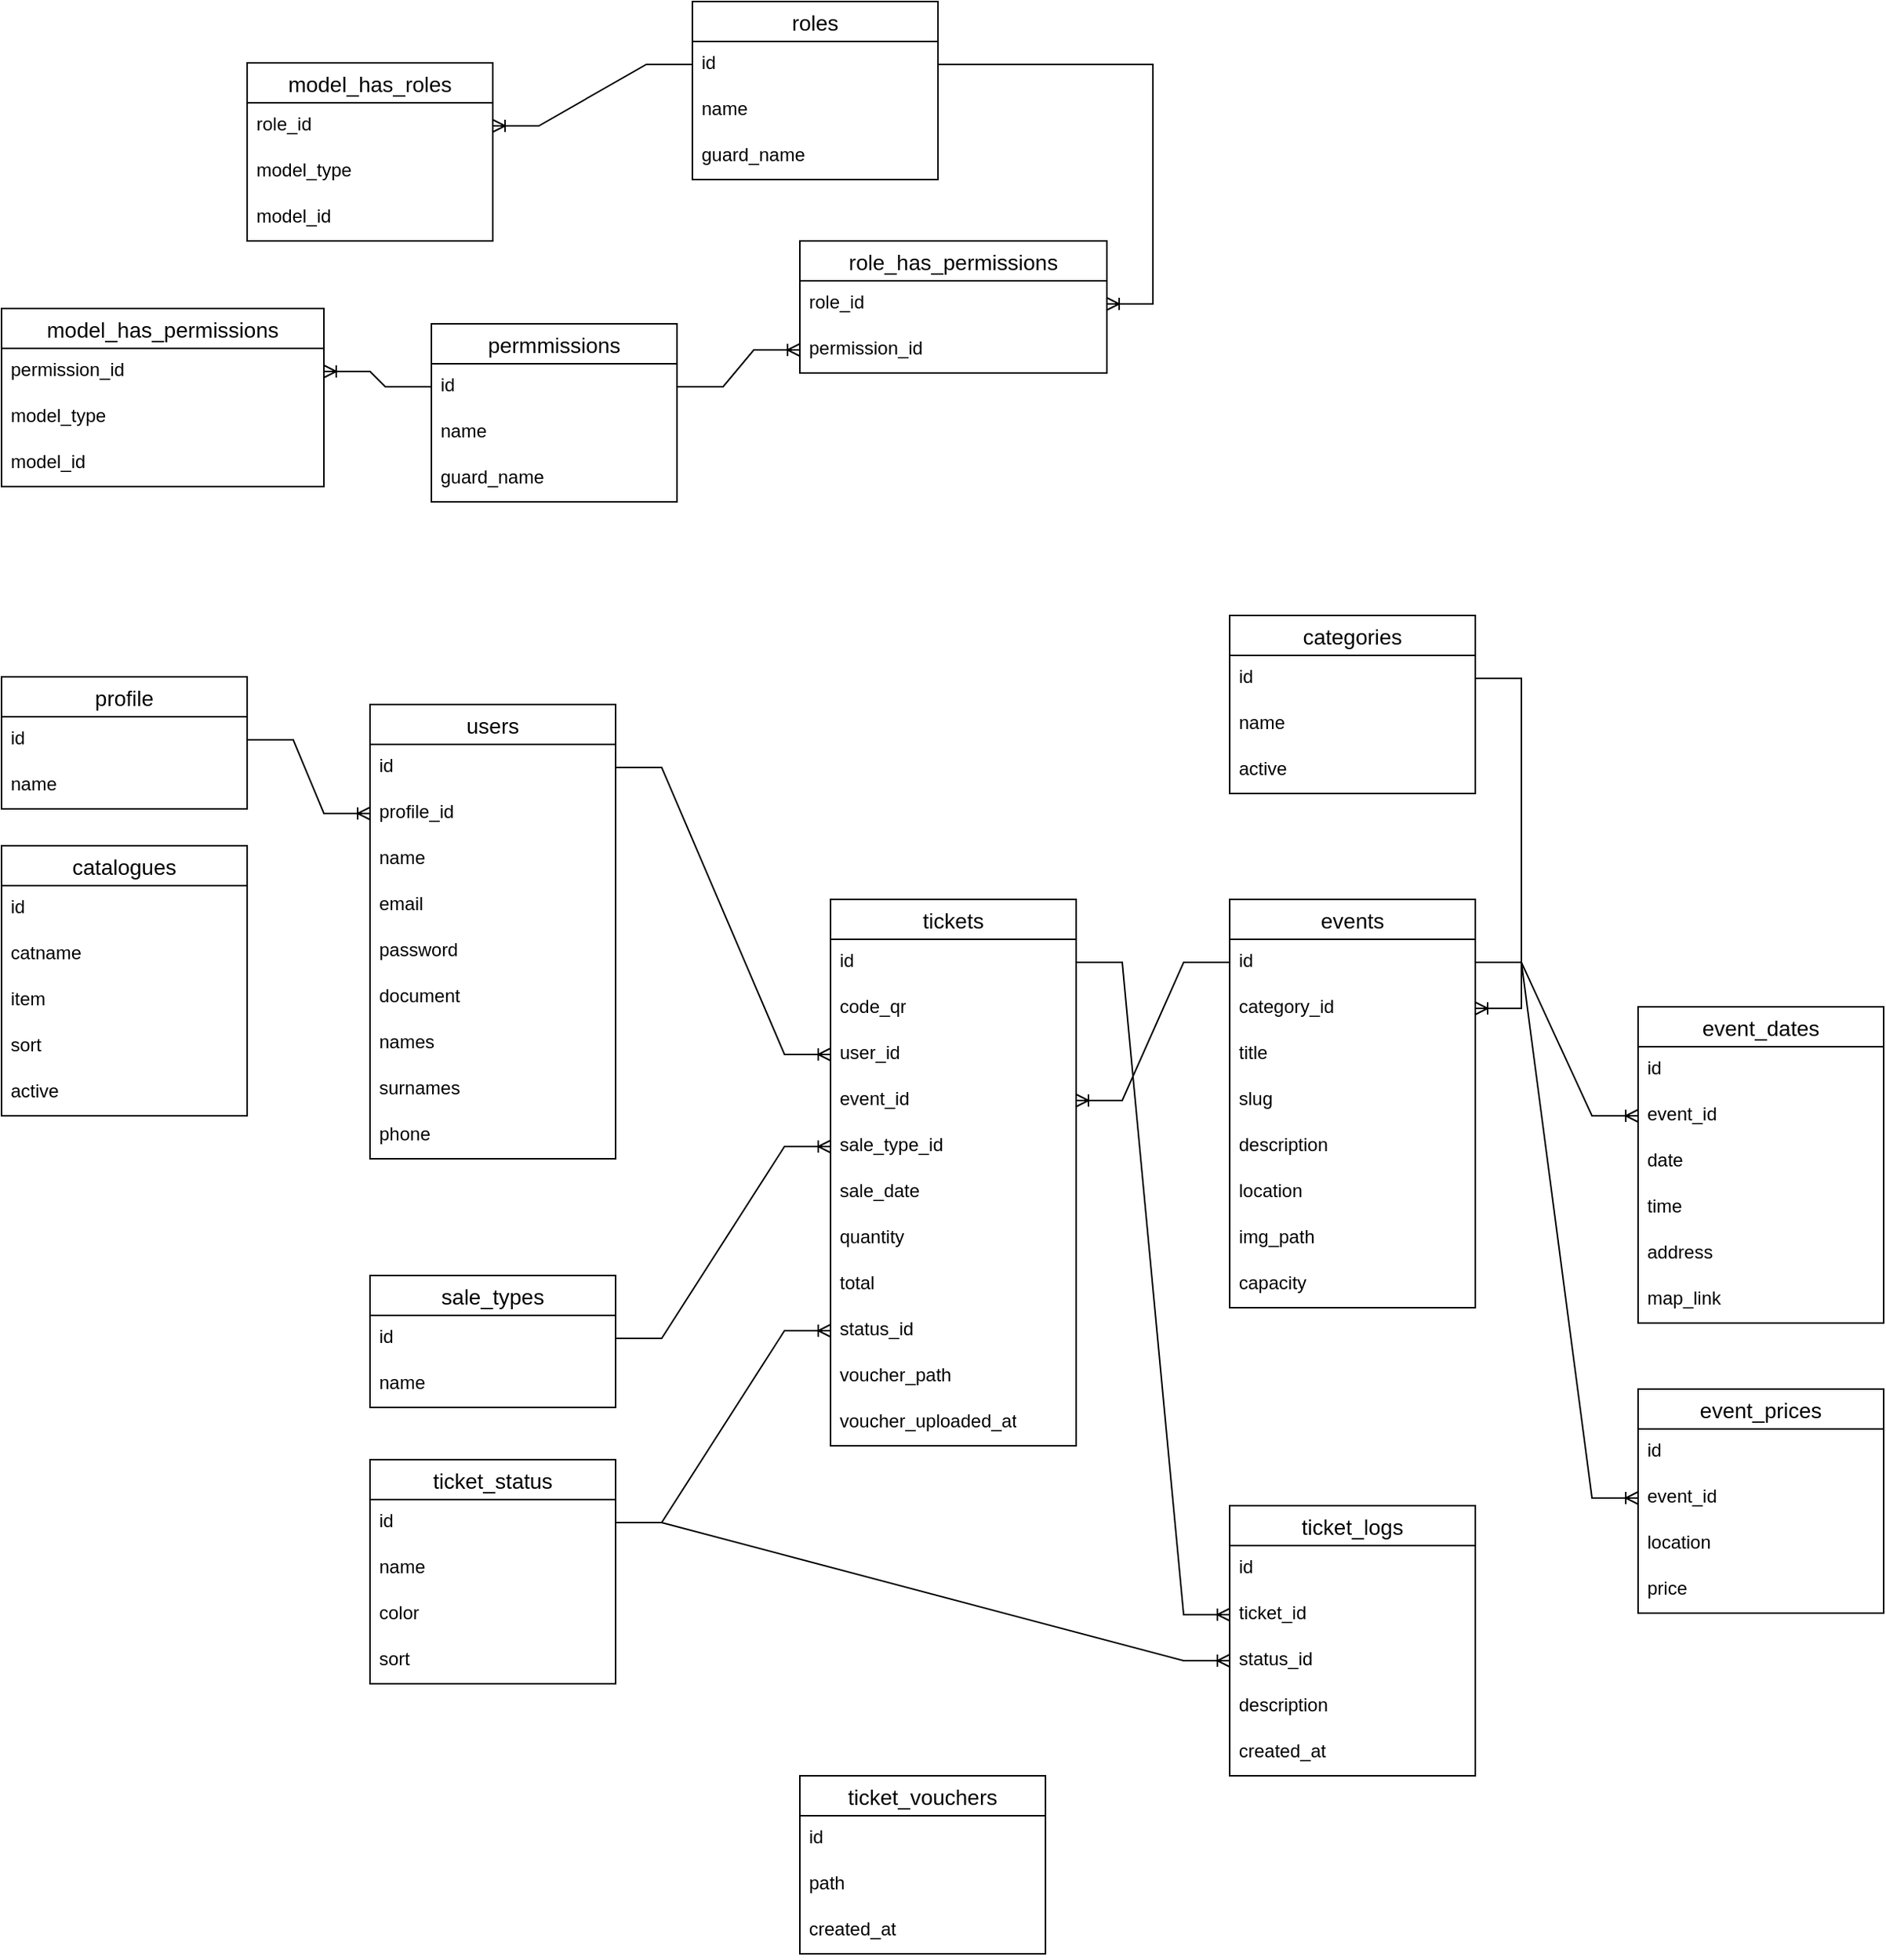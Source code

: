 <mxfile version="24.6.5" type="github">
  <diagram name="Página-1" id="-d7SD07cnn0HYnGidcAS">
    <mxGraphModel dx="2901" dy="1987" grid="1" gridSize="10" guides="1" tooltips="1" connect="1" arrows="1" fold="1" page="1" pageScale="1" pageWidth="827" pageHeight="1169" math="0" shadow="0">
      <root>
        <mxCell id="0" />
        <mxCell id="1" parent="0" />
        <mxCell id="H8ktE2AJCCBWgExRrxpA-14" value="users" style="swimlane;fontStyle=0;childLayout=stackLayout;horizontal=1;startSize=26;horizontalStack=0;resizeParent=1;resizeParentMax=0;resizeLast=0;collapsible=1;marginBottom=0;align=center;fontSize=14;" parent="1" vertex="1">
          <mxGeometry x="-560" y="38" width="160" height="296" as="geometry" />
        </mxCell>
        <mxCell id="H8ktE2AJCCBWgExRrxpA-15" value="id" style="text;strokeColor=none;fillColor=none;spacingLeft=4;spacingRight=4;overflow=hidden;rotatable=0;points=[[0,0.5],[1,0.5]];portConstraint=eastwest;fontSize=12;whiteSpace=wrap;html=1;" parent="H8ktE2AJCCBWgExRrxpA-14" vertex="1">
          <mxGeometry y="26" width="160" height="30" as="geometry" />
        </mxCell>
        <mxCell id="zKqckRXuRE4h2Hn4GKFf-29" value="profile_id" style="text;strokeColor=none;fillColor=none;spacingLeft=4;spacingRight=4;overflow=hidden;rotatable=0;points=[[0,0.5],[1,0.5]];portConstraint=eastwest;fontSize=12;whiteSpace=wrap;html=1;" vertex="1" parent="H8ktE2AJCCBWgExRrxpA-14">
          <mxGeometry y="56" width="160" height="30" as="geometry" />
        </mxCell>
        <mxCell id="H8ktE2AJCCBWgExRrxpA-16" value="name" style="text;strokeColor=none;fillColor=none;spacingLeft=4;spacingRight=4;overflow=hidden;rotatable=0;points=[[0,0.5],[1,0.5]];portConstraint=eastwest;fontSize=12;whiteSpace=wrap;html=1;" parent="H8ktE2AJCCBWgExRrxpA-14" vertex="1">
          <mxGeometry y="86" width="160" height="30" as="geometry" />
        </mxCell>
        <mxCell id="H8ktE2AJCCBWgExRrxpA-17" value="email" style="text;strokeColor=none;fillColor=none;spacingLeft=4;spacingRight=4;overflow=hidden;rotatable=0;points=[[0,0.5],[1,0.5]];portConstraint=eastwest;fontSize=12;whiteSpace=wrap;html=1;" parent="H8ktE2AJCCBWgExRrxpA-14" vertex="1">
          <mxGeometry y="116" width="160" height="30" as="geometry" />
        </mxCell>
        <mxCell id="zKqckRXuRE4h2Hn4GKFf-28" value="password" style="text;strokeColor=none;fillColor=none;spacingLeft=4;spacingRight=4;overflow=hidden;rotatable=0;points=[[0,0.5],[1,0.5]];portConstraint=eastwest;fontSize=12;whiteSpace=wrap;html=1;" vertex="1" parent="H8ktE2AJCCBWgExRrxpA-14">
          <mxGeometry y="146" width="160" height="30" as="geometry" />
        </mxCell>
        <mxCell id="zKqckRXuRE4h2Hn4GKFf-26" value="document" style="text;strokeColor=none;fillColor=none;spacingLeft=4;spacingRight=4;overflow=hidden;rotatable=0;points=[[0,0.5],[1,0.5]];portConstraint=eastwest;fontSize=12;whiteSpace=wrap;html=1;" vertex="1" parent="H8ktE2AJCCBWgExRrxpA-14">
          <mxGeometry y="176" width="160" height="30" as="geometry" />
        </mxCell>
        <mxCell id="zKqckRXuRE4h2Hn4GKFf-24" value="names" style="text;strokeColor=none;fillColor=none;spacingLeft=4;spacingRight=4;overflow=hidden;rotatable=0;points=[[0,0.5],[1,0.5]];portConstraint=eastwest;fontSize=12;whiteSpace=wrap;html=1;" vertex="1" parent="H8ktE2AJCCBWgExRrxpA-14">
          <mxGeometry y="206" width="160" height="30" as="geometry" />
        </mxCell>
        <mxCell id="zKqckRXuRE4h2Hn4GKFf-25" value="surnames" style="text;strokeColor=none;fillColor=none;spacingLeft=4;spacingRight=4;overflow=hidden;rotatable=0;points=[[0,0.5],[1,0.5]];portConstraint=eastwest;fontSize=12;whiteSpace=wrap;html=1;" vertex="1" parent="H8ktE2AJCCBWgExRrxpA-14">
          <mxGeometry y="236" width="160" height="30" as="geometry" />
        </mxCell>
        <mxCell id="zKqckRXuRE4h2Hn4GKFf-27" value="phone" style="text;strokeColor=none;fillColor=none;spacingLeft=4;spacingRight=4;overflow=hidden;rotatable=0;points=[[0,0.5],[1,0.5]];portConstraint=eastwest;fontSize=12;whiteSpace=wrap;html=1;" vertex="1" parent="H8ktE2AJCCBWgExRrxpA-14">
          <mxGeometry y="266" width="160" height="30" as="geometry" />
        </mxCell>
        <mxCell id="H8ktE2AJCCBWgExRrxpA-18" value="profile" style="swimlane;fontStyle=0;childLayout=stackLayout;horizontal=1;startSize=26;horizontalStack=0;resizeParent=1;resizeParentMax=0;resizeLast=0;collapsible=1;marginBottom=0;align=center;fontSize=14;" parent="1" vertex="1">
          <mxGeometry x="-800" y="20" width="160" height="86" as="geometry" />
        </mxCell>
        <mxCell id="H8ktE2AJCCBWgExRrxpA-19" value="id" style="text;strokeColor=none;fillColor=none;spacingLeft=4;spacingRight=4;overflow=hidden;rotatable=0;points=[[0,0.5],[1,0.5]];portConstraint=eastwest;fontSize=12;whiteSpace=wrap;html=1;" parent="H8ktE2AJCCBWgExRrxpA-18" vertex="1">
          <mxGeometry y="26" width="160" height="30" as="geometry" />
        </mxCell>
        <mxCell id="zKqckRXuRE4h2Hn4GKFf-4" value="name" style="text;strokeColor=none;fillColor=none;spacingLeft=4;spacingRight=4;overflow=hidden;rotatable=0;points=[[0,0.5],[1,0.5]];portConstraint=eastwest;fontSize=12;whiteSpace=wrap;html=1;" vertex="1" parent="H8ktE2AJCCBWgExRrxpA-18">
          <mxGeometry y="56" width="160" height="30" as="geometry" />
        </mxCell>
        <mxCell id="H8ktE2AJCCBWgExRrxpA-22" value="events" style="swimlane;fontStyle=0;childLayout=stackLayout;horizontal=1;startSize=26;horizontalStack=0;resizeParent=1;resizeParentMax=0;resizeLast=0;collapsible=1;marginBottom=0;align=center;fontSize=14;" parent="1" vertex="1">
          <mxGeometry y="165" width="160" height="266" as="geometry" />
        </mxCell>
        <mxCell id="H8ktE2AJCCBWgExRrxpA-23" value="id" style="text;strokeColor=none;fillColor=none;spacingLeft=4;spacingRight=4;overflow=hidden;rotatable=0;points=[[0,0.5],[1,0.5]];portConstraint=eastwest;fontSize=12;whiteSpace=wrap;html=1;" parent="H8ktE2AJCCBWgExRrxpA-22" vertex="1">
          <mxGeometry y="26" width="160" height="30" as="geometry" />
        </mxCell>
        <mxCell id="H8ktE2AJCCBWgExRrxpA-30" value="category_id" style="text;strokeColor=none;fillColor=none;spacingLeft=4;spacingRight=4;overflow=hidden;rotatable=0;points=[[0,0.5],[1,0.5]];portConstraint=eastwest;fontSize=12;whiteSpace=wrap;html=1;" parent="H8ktE2AJCCBWgExRrxpA-22" vertex="1">
          <mxGeometry y="56" width="160" height="30" as="geometry" />
        </mxCell>
        <mxCell id="H8ktE2AJCCBWgExRrxpA-24" value="title" style="text;strokeColor=none;fillColor=none;spacingLeft=4;spacingRight=4;overflow=hidden;rotatable=0;points=[[0,0.5],[1,0.5]];portConstraint=eastwest;fontSize=12;whiteSpace=wrap;html=1;" parent="H8ktE2AJCCBWgExRrxpA-22" vertex="1">
          <mxGeometry y="86" width="160" height="30" as="geometry" />
        </mxCell>
        <mxCell id="H8ktE2AJCCBWgExRrxpA-25" value="slug" style="text;strokeColor=none;fillColor=none;spacingLeft=4;spacingRight=4;overflow=hidden;rotatable=0;points=[[0,0.5],[1,0.5]];portConstraint=eastwest;fontSize=12;whiteSpace=wrap;html=1;" parent="H8ktE2AJCCBWgExRrxpA-22" vertex="1">
          <mxGeometry y="116" width="160" height="30" as="geometry" />
        </mxCell>
        <mxCell id="H8ktE2AJCCBWgExRrxpA-27" value="description" style="text;strokeColor=none;fillColor=none;spacingLeft=4;spacingRight=4;overflow=hidden;rotatable=0;points=[[0,0.5],[1,0.5]];portConstraint=eastwest;fontSize=12;whiteSpace=wrap;html=1;" parent="H8ktE2AJCCBWgExRrxpA-22" vertex="1">
          <mxGeometry y="146" width="160" height="30" as="geometry" />
        </mxCell>
        <mxCell id="H8ktE2AJCCBWgExRrxpA-26" value="location" style="text;strokeColor=none;fillColor=none;spacingLeft=4;spacingRight=4;overflow=hidden;rotatable=0;points=[[0,0.5],[1,0.5]];portConstraint=eastwest;fontSize=12;whiteSpace=wrap;html=1;" parent="H8ktE2AJCCBWgExRrxpA-22" vertex="1">
          <mxGeometry y="176" width="160" height="30" as="geometry" />
        </mxCell>
        <mxCell id="H8ktE2AJCCBWgExRrxpA-28" value="img_path" style="text;strokeColor=none;fillColor=none;spacingLeft=4;spacingRight=4;overflow=hidden;rotatable=0;points=[[0,0.5],[1,0.5]];portConstraint=eastwest;fontSize=12;whiteSpace=wrap;html=1;" parent="H8ktE2AJCCBWgExRrxpA-22" vertex="1">
          <mxGeometry y="206" width="160" height="30" as="geometry" />
        </mxCell>
        <mxCell id="H8ktE2AJCCBWgExRrxpA-39" value="capacity" style="text;strokeColor=none;fillColor=none;spacingLeft=4;spacingRight=4;overflow=hidden;rotatable=0;points=[[0,0.5],[1,0.5]];portConstraint=eastwest;fontSize=12;whiteSpace=wrap;html=1;" parent="H8ktE2AJCCBWgExRrxpA-22" vertex="1">
          <mxGeometry y="236" width="160" height="30" as="geometry" />
        </mxCell>
        <mxCell id="H8ktE2AJCCBWgExRrxpA-31" value="tickets" style="swimlane;fontStyle=0;childLayout=stackLayout;horizontal=1;startSize=26;horizontalStack=0;resizeParent=1;resizeParentMax=0;resizeLast=0;collapsible=1;marginBottom=0;align=center;fontSize=14;" parent="1" vertex="1">
          <mxGeometry x="-260" y="165" width="160" height="356" as="geometry" />
        </mxCell>
        <mxCell id="H8ktE2AJCCBWgExRrxpA-32" value="id" style="text;strokeColor=none;fillColor=none;spacingLeft=4;spacingRight=4;overflow=hidden;rotatable=0;points=[[0,0.5],[1,0.5]];portConstraint=eastwest;fontSize=12;whiteSpace=wrap;html=1;" parent="H8ktE2AJCCBWgExRrxpA-31" vertex="1">
          <mxGeometry y="26" width="160" height="30" as="geometry" />
        </mxCell>
        <mxCell id="zKqckRXuRE4h2Hn4GKFf-15" value="code_qr" style="text;strokeColor=none;fillColor=none;spacingLeft=4;spacingRight=4;overflow=hidden;rotatable=0;points=[[0,0.5],[1,0.5]];portConstraint=eastwest;fontSize=12;whiteSpace=wrap;html=1;" vertex="1" parent="H8ktE2AJCCBWgExRrxpA-31">
          <mxGeometry y="56" width="160" height="30" as="geometry" />
        </mxCell>
        <mxCell id="H8ktE2AJCCBWgExRrxpA-33" value="user_id" style="text;strokeColor=none;fillColor=none;spacingLeft=4;spacingRight=4;overflow=hidden;rotatable=0;points=[[0,0.5],[1,0.5]];portConstraint=eastwest;fontSize=12;whiteSpace=wrap;html=1;" parent="H8ktE2AJCCBWgExRrxpA-31" vertex="1">
          <mxGeometry y="86" width="160" height="30" as="geometry" />
        </mxCell>
        <mxCell id="H8ktE2AJCCBWgExRrxpA-34" value="event_id" style="text;strokeColor=none;fillColor=none;spacingLeft=4;spacingRight=4;overflow=hidden;rotatable=0;points=[[0,0.5],[1,0.5]];portConstraint=eastwest;fontSize=12;whiteSpace=wrap;html=1;" parent="H8ktE2AJCCBWgExRrxpA-31" vertex="1">
          <mxGeometry y="116" width="160" height="30" as="geometry" />
        </mxCell>
        <mxCell id="zKqckRXuRE4h2Hn4GKFf-10" value="sale_type_id" style="text;strokeColor=none;fillColor=none;spacingLeft=4;spacingRight=4;overflow=hidden;rotatable=0;points=[[0,0.5],[1,0.5]];portConstraint=eastwest;fontSize=12;whiteSpace=wrap;html=1;" vertex="1" parent="H8ktE2AJCCBWgExRrxpA-31">
          <mxGeometry y="146" width="160" height="30" as="geometry" />
        </mxCell>
        <mxCell id="zKqckRXuRE4h2Hn4GKFf-12" value="sale_date" style="text;strokeColor=none;fillColor=none;spacingLeft=4;spacingRight=4;overflow=hidden;rotatable=0;points=[[0,0.5],[1,0.5]];portConstraint=eastwest;fontSize=12;whiteSpace=wrap;html=1;" vertex="1" parent="H8ktE2AJCCBWgExRrxpA-31">
          <mxGeometry y="176" width="160" height="30" as="geometry" />
        </mxCell>
        <mxCell id="zKqckRXuRE4h2Hn4GKFf-14" value="quantity" style="text;strokeColor=none;fillColor=none;spacingLeft=4;spacingRight=4;overflow=hidden;rotatable=0;points=[[0,0.5],[1,0.5]];portConstraint=eastwest;fontSize=12;whiteSpace=wrap;html=1;" vertex="1" parent="H8ktE2AJCCBWgExRrxpA-31">
          <mxGeometry y="206" width="160" height="30" as="geometry" />
        </mxCell>
        <mxCell id="zKqckRXuRE4h2Hn4GKFf-13" value="total" style="text;strokeColor=none;fillColor=none;spacingLeft=4;spacingRight=4;overflow=hidden;rotatable=0;points=[[0,0.5],[1,0.5]];portConstraint=eastwest;fontSize=12;whiteSpace=wrap;html=1;" vertex="1" parent="H8ktE2AJCCBWgExRrxpA-31">
          <mxGeometry y="236" width="160" height="30" as="geometry" />
        </mxCell>
        <mxCell id="zKqckRXuRE4h2Hn4GKFf-21" value="status_id" style="text;strokeColor=none;fillColor=none;spacingLeft=4;spacingRight=4;overflow=hidden;rotatable=0;points=[[0,0.5],[1,0.5]];portConstraint=eastwest;fontSize=12;whiteSpace=wrap;html=1;" vertex="1" parent="H8ktE2AJCCBWgExRrxpA-31">
          <mxGeometry y="266" width="160" height="30" as="geometry" />
        </mxCell>
        <mxCell id="zKqckRXuRE4h2Hn4GKFf-31" value="voucher_path" style="text;strokeColor=none;fillColor=none;spacingLeft=4;spacingRight=4;overflow=hidden;rotatable=0;points=[[0,0.5],[1,0.5]];portConstraint=eastwest;fontSize=12;whiteSpace=wrap;html=1;" vertex="1" parent="H8ktE2AJCCBWgExRrxpA-31">
          <mxGeometry y="296" width="160" height="30" as="geometry" />
        </mxCell>
        <mxCell id="zKqckRXuRE4h2Hn4GKFf-40" value="voucher_uploaded_at" style="text;strokeColor=none;fillColor=none;spacingLeft=4;spacingRight=4;overflow=hidden;rotatable=0;points=[[0,0.5],[1,0.5]];portConstraint=eastwest;fontSize=12;whiteSpace=wrap;html=1;" vertex="1" parent="H8ktE2AJCCBWgExRrxpA-31">
          <mxGeometry y="326" width="160" height="30" as="geometry" />
        </mxCell>
        <mxCell id="H8ktE2AJCCBWgExRrxpA-35" value="categories" style="swimlane;fontStyle=0;childLayout=stackLayout;horizontal=1;startSize=26;horizontalStack=0;resizeParent=1;resizeParentMax=0;resizeLast=0;collapsible=1;marginBottom=0;align=center;fontSize=14;" parent="1" vertex="1">
          <mxGeometry y="-20" width="160" height="116" as="geometry" />
        </mxCell>
        <mxCell id="H8ktE2AJCCBWgExRrxpA-36" value="id" style="text;strokeColor=none;fillColor=none;spacingLeft=4;spacingRight=4;overflow=hidden;rotatable=0;points=[[0,0.5],[1,0.5]];portConstraint=eastwest;fontSize=12;whiteSpace=wrap;html=1;" parent="H8ktE2AJCCBWgExRrxpA-35" vertex="1">
          <mxGeometry y="26" width="160" height="30" as="geometry" />
        </mxCell>
        <mxCell id="H8ktE2AJCCBWgExRrxpA-37" value="name" style="text;strokeColor=none;fillColor=none;spacingLeft=4;spacingRight=4;overflow=hidden;rotatable=0;points=[[0,0.5],[1,0.5]];portConstraint=eastwest;fontSize=12;whiteSpace=wrap;html=1;" parent="H8ktE2AJCCBWgExRrxpA-35" vertex="1">
          <mxGeometry y="56" width="160" height="30" as="geometry" />
        </mxCell>
        <mxCell id="H8ktE2AJCCBWgExRrxpA-38" value="active" style="text;strokeColor=none;fillColor=none;spacingLeft=4;spacingRight=4;overflow=hidden;rotatable=0;points=[[0,0.5],[1,0.5]];portConstraint=eastwest;fontSize=12;whiteSpace=wrap;html=1;" parent="H8ktE2AJCCBWgExRrxpA-35" vertex="1">
          <mxGeometry y="86" width="160" height="30" as="geometry" />
        </mxCell>
        <mxCell id="H8ktE2AJCCBWgExRrxpA-40" value="event_dates" style="swimlane;fontStyle=0;childLayout=stackLayout;horizontal=1;startSize=26;horizontalStack=0;resizeParent=1;resizeParentMax=0;resizeLast=0;collapsible=1;marginBottom=0;align=center;fontSize=14;" parent="1" vertex="1">
          <mxGeometry x="266" y="235" width="160" height="206" as="geometry" />
        </mxCell>
        <mxCell id="H8ktE2AJCCBWgExRrxpA-41" value="id" style="text;strokeColor=none;fillColor=none;spacingLeft=4;spacingRight=4;overflow=hidden;rotatable=0;points=[[0,0.5],[1,0.5]];portConstraint=eastwest;fontSize=12;whiteSpace=wrap;html=1;" parent="H8ktE2AJCCBWgExRrxpA-40" vertex="1">
          <mxGeometry y="26" width="160" height="30" as="geometry" />
        </mxCell>
        <mxCell id="H8ktE2AJCCBWgExRrxpA-44" value="event_id" style="text;strokeColor=none;fillColor=none;spacingLeft=4;spacingRight=4;overflow=hidden;rotatable=0;points=[[0,0.5],[1,0.5]];portConstraint=eastwest;fontSize=12;whiteSpace=wrap;html=1;" parent="H8ktE2AJCCBWgExRrxpA-40" vertex="1">
          <mxGeometry y="56" width="160" height="30" as="geometry" />
        </mxCell>
        <mxCell id="H8ktE2AJCCBWgExRrxpA-42" value="date" style="text;strokeColor=none;fillColor=none;spacingLeft=4;spacingRight=4;overflow=hidden;rotatable=0;points=[[0,0.5],[1,0.5]];portConstraint=eastwest;fontSize=12;whiteSpace=wrap;html=1;" parent="H8ktE2AJCCBWgExRrxpA-40" vertex="1">
          <mxGeometry y="86" width="160" height="30" as="geometry" />
        </mxCell>
        <mxCell id="H8ktE2AJCCBWgExRrxpA-46" value="time" style="text;strokeColor=none;fillColor=none;spacingLeft=4;spacingRight=4;overflow=hidden;rotatable=0;points=[[0,0.5],[1,0.5]];portConstraint=eastwest;fontSize=12;whiteSpace=wrap;html=1;" parent="H8ktE2AJCCBWgExRrxpA-40" vertex="1">
          <mxGeometry y="116" width="160" height="30" as="geometry" />
        </mxCell>
        <mxCell id="H8ktE2AJCCBWgExRrxpA-43" value="address" style="text;strokeColor=none;fillColor=none;spacingLeft=4;spacingRight=4;overflow=hidden;rotatable=0;points=[[0,0.5],[1,0.5]];portConstraint=eastwest;fontSize=12;whiteSpace=wrap;html=1;" parent="H8ktE2AJCCBWgExRrxpA-40" vertex="1">
          <mxGeometry y="146" width="160" height="30" as="geometry" />
        </mxCell>
        <mxCell id="H8ktE2AJCCBWgExRrxpA-47" value="map_link" style="text;strokeColor=none;fillColor=none;spacingLeft=4;spacingRight=4;overflow=hidden;rotatable=0;points=[[0,0.5],[1,0.5]];portConstraint=eastwest;fontSize=12;whiteSpace=wrap;html=1;" parent="H8ktE2AJCCBWgExRrxpA-40" vertex="1">
          <mxGeometry y="176" width="160" height="30" as="geometry" />
        </mxCell>
        <mxCell id="H8ktE2AJCCBWgExRrxpA-45" value="" style="edgeStyle=entityRelationEdgeStyle;fontSize=12;html=1;endArrow=ERoneToMany;rounded=0;" parent="1" source="H8ktE2AJCCBWgExRrxpA-23" target="H8ktE2AJCCBWgExRrxpA-44" edge="1">
          <mxGeometry width="100" height="100" relative="1" as="geometry">
            <mxPoint x="76" y="495" as="sourcePoint" />
            <mxPoint x="176" y="395" as="targetPoint" />
          </mxGeometry>
        </mxCell>
        <mxCell id="H8ktE2AJCCBWgExRrxpA-49" value="" style="edgeStyle=entityRelationEdgeStyle;fontSize=12;html=1;endArrow=ERoneToMany;rounded=0;" parent="1" source="H8ktE2AJCCBWgExRrxpA-36" target="H8ktE2AJCCBWgExRrxpA-30" edge="1">
          <mxGeometry width="100" height="100" relative="1" as="geometry">
            <mxPoint x="76" y="495" as="sourcePoint" />
            <mxPoint x="176" y="395" as="targetPoint" />
          </mxGeometry>
        </mxCell>
        <mxCell id="H8ktE2AJCCBWgExRrxpA-50" value="event_prices" style="swimlane;fontStyle=0;childLayout=stackLayout;horizontal=1;startSize=26;horizontalStack=0;resizeParent=1;resizeParentMax=0;resizeLast=0;collapsible=1;marginBottom=0;align=center;fontSize=14;" parent="1" vertex="1">
          <mxGeometry x="266" y="484" width="160" height="146" as="geometry" />
        </mxCell>
        <mxCell id="H8ktE2AJCCBWgExRrxpA-51" value="id" style="text;strokeColor=none;fillColor=none;spacingLeft=4;spacingRight=4;overflow=hidden;rotatable=0;points=[[0,0.5],[1,0.5]];portConstraint=eastwest;fontSize=12;whiteSpace=wrap;html=1;" parent="H8ktE2AJCCBWgExRrxpA-50" vertex="1">
          <mxGeometry y="26" width="160" height="30" as="geometry" />
        </mxCell>
        <mxCell id="H8ktE2AJCCBWgExRrxpA-52" value="event_id" style="text;strokeColor=none;fillColor=none;spacingLeft=4;spacingRight=4;overflow=hidden;rotatable=0;points=[[0,0.5],[1,0.5]];portConstraint=eastwest;fontSize=12;whiteSpace=wrap;html=1;" parent="H8ktE2AJCCBWgExRrxpA-50" vertex="1">
          <mxGeometry y="56" width="160" height="30" as="geometry" />
        </mxCell>
        <mxCell id="H8ktE2AJCCBWgExRrxpA-53" value="location" style="text;strokeColor=none;fillColor=none;spacingLeft=4;spacingRight=4;overflow=hidden;rotatable=0;points=[[0,0.5],[1,0.5]];portConstraint=eastwest;fontSize=12;whiteSpace=wrap;html=1;" parent="H8ktE2AJCCBWgExRrxpA-50" vertex="1">
          <mxGeometry y="86" width="160" height="30" as="geometry" />
        </mxCell>
        <mxCell id="H8ktE2AJCCBWgExRrxpA-54" value="price" style="text;strokeColor=none;fillColor=none;spacingLeft=4;spacingRight=4;overflow=hidden;rotatable=0;points=[[0,0.5],[1,0.5]];portConstraint=eastwest;fontSize=12;whiteSpace=wrap;html=1;" parent="H8ktE2AJCCBWgExRrxpA-50" vertex="1">
          <mxGeometry y="116" width="160" height="30" as="geometry" />
        </mxCell>
        <mxCell id="H8ktE2AJCCBWgExRrxpA-55" value="" style="edgeStyle=entityRelationEdgeStyle;fontSize=12;html=1;endArrow=ERoneToMany;rounded=0;" parent="1" source="H8ktE2AJCCBWgExRrxpA-23" target="H8ktE2AJCCBWgExRrxpA-52" edge="1">
          <mxGeometry width="100" height="100" relative="1" as="geometry">
            <mxPoint x="76" y="495" as="sourcePoint" />
            <mxPoint x="176" y="395" as="targetPoint" />
          </mxGeometry>
        </mxCell>
        <mxCell id="0xifKR_otHmbRk7-KrNj-1" value="catalogues" style="swimlane;fontStyle=0;childLayout=stackLayout;horizontal=1;startSize=26;horizontalStack=0;resizeParent=1;resizeParentMax=0;resizeLast=0;collapsible=1;marginBottom=0;align=center;fontSize=14;" parent="1" vertex="1">
          <mxGeometry x="-800" y="130" width="160" height="176" as="geometry" />
        </mxCell>
        <mxCell id="0xifKR_otHmbRk7-KrNj-2" value="id" style="text;strokeColor=none;fillColor=none;spacingLeft=4;spacingRight=4;overflow=hidden;rotatable=0;points=[[0,0.5],[1,0.5]];portConstraint=eastwest;fontSize=12;whiteSpace=wrap;html=1;" parent="0xifKR_otHmbRk7-KrNj-1" vertex="1">
          <mxGeometry y="26" width="160" height="30" as="geometry" />
        </mxCell>
        <mxCell id="0xifKR_otHmbRk7-KrNj-3" value="catname" style="text;strokeColor=none;fillColor=none;spacingLeft=4;spacingRight=4;overflow=hidden;rotatable=0;points=[[0,0.5],[1,0.5]];portConstraint=eastwest;fontSize=12;whiteSpace=wrap;html=1;" parent="0xifKR_otHmbRk7-KrNj-1" vertex="1">
          <mxGeometry y="56" width="160" height="30" as="geometry" />
        </mxCell>
        <mxCell id="0xifKR_otHmbRk7-KrNj-4" value="item" style="text;strokeColor=none;fillColor=none;spacingLeft=4;spacingRight=4;overflow=hidden;rotatable=0;points=[[0,0.5],[1,0.5]];portConstraint=eastwest;fontSize=12;whiteSpace=wrap;html=1;" parent="0xifKR_otHmbRk7-KrNj-1" vertex="1">
          <mxGeometry y="86" width="160" height="30" as="geometry" />
        </mxCell>
        <mxCell id="0xifKR_otHmbRk7-KrNj-6" value="sort" style="text;strokeColor=none;fillColor=none;spacingLeft=4;spacingRight=4;overflow=hidden;rotatable=0;points=[[0,0.5],[1,0.5]];portConstraint=eastwest;fontSize=12;whiteSpace=wrap;html=1;" parent="0xifKR_otHmbRk7-KrNj-1" vertex="1">
          <mxGeometry y="116" width="160" height="30" as="geometry" />
        </mxCell>
        <mxCell id="0xifKR_otHmbRk7-KrNj-7" value="active" style="text;strokeColor=none;fillColor=none;spacingLeft=4;spacingRight=4;overflow=hidden;rotatable=0;points=[[0,0.5],[1,0.5]];portConstraint=eastwest;fontSize=12;whiteSpace=wrap;html=1;" parent="0xifKR_otHmbRk7-KrNj-1" vertex="1">
          <mxGeometry y="146" width="160" height="30" as="geometry" />
        </mxCell>
        <mxCell id="zKqckRXuRE4h2Hn4GKFf-1" value="" style="edgeStyle=entityRelationEdgeStyle;fontSize=12;html=1;endArrow=ERoneToMany;rounded=0;entryX=1;entryY=0.5;entryDx=0;entryDy=0;" edge="1" parent="1" source="H8ktE2AJCCBWgExRrxpA-23" target="H8ktE2AJCCBWgExRrxpA-34">
          <mxGeometry width="100" height="100" relative="1" as="geometry">
            <mxPoint x="50" y="416" as="sourcePoint" />
            <mxPoint x="80" y="320" as="targetPoint" />
            <Array as="points">
              <mxPoint x="-180" y="456" />
            </Array>
          </mxGeometry>
        </mxCell>
        <mxCell id="zKqckRXuRE4h2Hn4GKFf-2" value="" style="edgeStyle=entityRelationEdgeStyle;fontSize=12;html=1;endArrow=ERoneToMany;rounded=0;" edge="1" parent="1" source="H8ktE2AJCCBWgExRrxpA-15" target="H8ktE2AJCCBWgExRrxpA-33">
          <mxGeometry width="100" height="100" relative="1" as="geometry">
            <mxPoint x="-380" y="516" as="sourcePoint" />
            <mxPoint x="-280" y="416" as="targetPoint" />
          </mxGeometry>
        </mxCell>
        <mxCell id="zKqckRXuRE4h2Hn4GKFf-6" value="sale_types" style="swimlane;fontStyle=0;childLayout=stackLayout;horizontal=1;startSize=26;horizontalStack=0;resizeParent=1;resizeParentMax=0;resizeLast=0;collapsible=1;marginBottom=0;align=center;fontSize=14;" vertex="1" parent="1">
          <mxGeometry x="-560" y="410" width="160" height="86" as="geometry" />
        </mxCell>
        <mxCell id="zKqckRXuRE4h2Hn4GKFf-7" value="id" style="text;strokeColor=none;fillColor=none;spacingLeft=4;spacingRight=4;overflow=hidden;rotatable=0;points=[[0,0.5],[1,0.5]];portConstraint=eastwest;fontSize=12;whiteSpace=wrap;html=1;" vertex="1" parent="zKqckRXuRE4h2Hn4GKFf-6">
          <mxGeometry y="26" width="160" height="30" as="geometry" />
        </mxCell>
        <mxCell id="zKqckRXuRE4h2Hn4GKFf-8" value="name" style="text;strokeColor=none;fillColor=none;spacingLeft=4;spacingRight=4;overflow=hidden;rotatable=0;points=[[0,0.5],[1,0.5]];portConstraint=eastwest;fontSize=12;whiteSpace=wrap;html=1;" vertex="1" parent="zKqckRXuRE4h2Hn4GKFf-6">
          <mxGeometry y="56" width="160" height="30" as="geometry" />
        </mxCell>
        <mxCell id="zKqckRXuRE4h2Hn4GKFf-16" value="ticket_status" style="swimlane;fontStyle=0;childLayout=stackLayout;horizontal=1;startSize=26;horizontalStack=0;resizeParent=1;resizeParentMax=0;resizeLast=0;collapsible=1;marginBottom=0;align=center;fontSize=14;" vertex="1" parent="1">
          <mxGeometry x="-560" y="530" width="160" height="146" as="geometry" />
        </mxCell>
        <mxCell id="zKqckRXuRE4h2Hn4GKFf-17" value="id" style="text;strokeColor=none;fillColor=none;spacingLeft=4;spacingRight=4;overflow=hidden;rotatable=0;points=[[0,0.5],[1,0.5]];portConstraint=eastwest;fontSize=12;whiteSpace=wrap;html=1;" vertex="1" parent="zKqckRXuRE4h2Hn4GKFf-16">
          <mxGeometry y="26" width="160" height="30" as="geometry" />
        </mxCell>
        <mxCell id="zKqckRXuRE4h2Hn4GKFf-18" value="name" style="text;strokeColor=none;fillColor=none;spacingLeft=4;spacingRight=4;overflow=hidden;rotatable=0;points=[[0,0.5],[1,0.5]];portConstraint=eastwest;fontSize=12;whiteSpace=wrap;html=1;" vertex="1" parent="zKqckRXuRE4h2Hn4GKFf-16">
          <mxGeometry y="56" width="160" height="30" as="geometry" />
        </mxCell>
        <mxCell id="zKqckRXuRE4h2Hn4GKFf-22" value="color" style="text;strokeColor=none;fillColor=none;spacingLeft=4;spacingRight=4;overflow=hidden;rotatable=0;points=[[0,0.5],[1,0.5]];portConstraint=eastwest;fontSize=12;whiteSpace=wrap;html=1;" vertex="1" parent="zKqckRXuRE4h2Hn4GKFf-16">
          <mxGeometry y="86" width="160" height="30" as="geometry" />
        </mxCell>
        <mxCell id="zKqckRXuRE4h2Hn4GKFf-19" value="sort" style="text;strokeColor=none;fillColor=none;spacingLeft=4;spacingRight=4;overflow=hidden;rotatable=0;points=[[0,0.5],[1,0.5]];portConstraint=eastwest;fontSize=12;whiteSpace=wrap;html=1;" vertex="1" parent="zKqckRXuRE4h2Hn4GKFf-16">
          <mxGeometry y="116" width="160" height="30" as="geometry" />
        </mxCell>
        <mxCell id="zKqckRXuRE4h2Hn4GKFf-20" value="" style="edgeStyle=entityRelationEdgeStyle;fontSize=12;html=1;endArrow=ERoneToMany;rounded=0;" edge="1" parent="1" source="zKqckRXuRE4h2Hn4GKFf-17" target="zKqckRXuRE4h2Hn4GKFf-21">
          <mxGeometry width="100" height="100" relative="1" as="geometry">
            <mxPoint x="-50" y="360" as="sourcePoint" />
            <mxPoint x="-20" y="270" as="targetPoint" />
          </mxGeometry>
        </mxCell>
        <mxCell id="zKqckRXuRE4h2Hn4GKFf-23" value="" style="edgeStyle=entityRelationEdgeStyle;fontSize=12;html=1;endArrow=ERoneToMany;rounded=0;" edge="1" parent="1" source="zKqckRXuRE4h2Hn4GKFf-7" target="zKqckRXuRE4h2Hn4GKFf-10">
          <mxGeometry width="100" height="100" relative="1" as="geometry">
            <mxPoint x="-140" y="430" as="sourcePoint" />
            <mxPoint x="-40" y="330" as="targetPoint" />
          </mxGeometry>
        </mxCell>
        <mxCell id="zKqckRXuRE4h2Hn4GKFf-30" value="" style="edgeStyle=entityRelationEdgeStyle;fontSize=12;html=1;endArrow=ERoneToMany;rounded=0;" edge="1" parent="1" source="H8ktE2AJCCBWgExRrxpA-19" target="zKqckRXuRE4h2Hn4GKFf-29">
          <mxGeometry width="100" height="100" relative="1" as="geometry">
            <mxPoint x="-670" y="240" as="sourcePoint" />
            <mxPoint x="-40" y="130" as="targetPoint" />
          </mxGeometry>
        </mxCell>
        <mxCell id="zKqckRXuRE4h2Hn4GKFf-32" value="ticket_logs" style="swimlane;fontStyle=0;childLayout=stackLayout;horizontal=1;startSize=26;horizontalStack=0;resizeParent=1;resizeParentMax=0;resizeLast=0;collapsible=1;marginBottom=0;align=center;fontSize=14;" vertex="1" parent="1">
          <mxGeometry y="560" width="160" height="176" as="geometry" />
        </mxCell>
        <mxCell id="zKqckRXuRE4h2Hn4GKFf-33" value="id" style="text;strokeColor=none;fillColor=none;spacingLeft=4;spacingRight=4;overflow=hidden;rotatable=0;points=[[0,0.5],[1,0.5]];portConstraint=eastwest;fontSize=12;whiteSpace=wrap;html=1;" vertex="1" parent="zKqckRXuRE4h2Hn4GKFf-32">
          <mxGeometry y="26" width="160" height="30" as="geometry" />
        </mxCell>
        <mxCell id="zKqckRXuRE4h2Hn4GKFf-34" value="ticket_id" style="text;strokeColor=none;fillColor=none;spacingLeft=4;spacingRight=4;overflow=hidden;rotatable=0;points=[[0,0.5],[1,0.5]];portConstraint=eastwest;fontSize=12;whiteSpace=wrap;html=1;" vertex="1" parent="zKqckRXuRE4h2Hn4GKFf-32">
          <mxGeometry y="56" width="160" height="30" as="geometry" />
        </mxCell>
        <mxCell id="zKqckRXuRE4h2Hn4GKFf-35" value="status_id" style="text;strokeColor=none;fillColor=none;spacingLeft=4;spacingRight=4;overflow=hidden;rotatable=0;points=[[0,0.5],[1,0.5]];portConstraint=eastwest;fontSize=12;whiteSpace=wrap;html=1;" vertex="1" parent="zKqckRXuRE4h2Hn4GKFf-32">
          <mxGeometry y="86" width="160" height="30" as="geometry" />
        </mxCell>
        <mxCell id="zKqckRXuRE4h2Hn4GKFf-36" value="description" style="text;strokeColor=none;fillColor=none;spacingLeft=4;spacingRight=4;overflow=hidden;rotatable=0;points=[[0,0.5],[1,0.5]];portConstraint=eastwest;fontSize=12;whiteSpace=wrap;html=1;" vertex="1" parent="zKqckRXuRE4h2Hn4GKFf-32">
          <mxGeometry y="116" width="160" height="30" as="geometry" />
        </mxCell>
        <mxCell id="zKqckRXuRE4h2Hn4GKFf-39" value="created_at" style="text;strokeColor=none;fillColor=none;spacingLeft=4;spacingRight=4;overflow=hidden;rotatable=0;points=[[0,0.5],[1,0.5]];portConstraint=eastwest;fontSize=12;whiteSpace=wrap;html=1;" vertex="1" parent="zKqckRXuRE4h2Hn4GKFf-32">
          <mxGeometry y="146" width="160" height="30" as="geometry" />
        </mxCell>
        <mxCell id="zKqckRXuRE4h2Hn4GKFf-37" value="" style="edgeStyle=entityRelationEdgeStyle;fontSize=12;html=1;endArrow=ERoneToMany;rounded=0;" edge="1" parent="1" source="H8ktE2AJCCBWgExRrxpA-32" target="zKqckRXuRE4h2Hn4GKFf-34">
          <mxGeometry width="100" height="100" relative="1" as="geometry">
            <mxPoint x="-160" y="653" as="sourcePoint" />
            <mxPoint x="-60" y="553" as="targetPoint" />
          </mxGeometry>
        </mxCell>
        <mxCell id="zKqckRXuRE4h2Hn4GKFf-38" value="" style="edgeStyle=entityRelationEdgeStyle;fontSize=12;html=1;endArrow=ERoneToMany;rounded=0;" edge="1" parent="1" source="zKqckRXuRE4h2Hn4GKFf-17" target="zKqckRXuRE4h2Hn4GKFf-35">
          <mxGeometry width="100" height="100" relative="1" as="geometry">
            <mxPoint x="-290" y="650" as="sourcePoint" />
            <mxPoint x="-190" y="550" as="targetPoint" />
          </mxGeometry>
        </mxCell>
        <mxCell id="zKqckRXuRE4h2Hn4GKFf-41" value="ticket_vouchers" style="swimlane;fontStyle=0;childLayout=stackLayout;horizontal=1;startSize=26;horizontalStack=0;resizeParent=1;resizeParentMax=0;resizeLast=0;collapsible=1;marginBottom=0;align=center;fontSize=14;" vertex="1" parent="1">
          <mxGeometry x="-280" y="736" width="160" height="116" as="geometry" />
        </mxCell>
        <mxCell id="zKqckRXuRE4h2Hn4GKFf-42" value="id" style="text;strokeColor=none;fillColor=none;spacingLeft=4;spacingRight=4;overflow=hidden;rotatable=0;points=[[0,0.5],[1,0.5]];portConstraint=eastwest;fontSize=12;whiteSpace=wrap;html=1;" vertex="1" parent="zKqckRXuRE4h2Hn4GKFf-41">
          <mxGeometry y="26" width="160" height="30" as="geometry" />
        </mxCell>
        <mxCell id="zKqckRXuRE4h2Hn4GKFf-43" value="path" style="text;strokeColor=none;fillColor=none;spacingLeft=4;spacingRight=4;overflow=hidden;rotatable=0;points=[[0,0.5],[1,0.5]];portConstraint=eastwest;fontSize=12;whiteSpace=wrap;html=1;" vertex="1" parent="zKqckRXuRE4h2Hn4GKFf-41">
          <mxGeometry y="56" width="160" height="30" as="geometry" />
        </mxCell>
        <mxCell id="zKqckRXuRE4h2Hn4GKFf-44" value="created_at" style="text;strokeColor=none;fillColor=none;spacingLeft=4;spacingRight=4;overflow=hidden;rotatable=0;points=[[0,0.5],[1,0.5]];portConstraint=eastwest;fontSize=12;whiteSpace=wrap;html=1;" vertex="1" parent="zKqckRXuRE4h2Hn4GKFf-41">
          <mxGeometry y="86" width="160" height="30" as="geometry" />
        </mxCell>
        <mxCell id="zKqckRXuRE4h2Hn4GKFf-45" value="roles" style="swimlane;fontStyle=0;childLayout=stackLayout;horizontal=1;startSize=26;horizontalStack=0;resizeParent=1;resizeParentMax=0;resizeLast=0;collapsible=1;marginBottom=0;align=center;fontSize=14;" vertex="1" parent="1">
          <mxGeometry x="-350" y="-420" width="160" height="116" as="geometry" />
        </mxCell>
        <mxCell id="zKqckRXuRE4h2Hn4GKFf-46" value="id" style="text;strokeColor=none;fillColor=none;spacingLeft=4;spacingRight=4;overflow=hidden;rotatable=0;points=[[0,0.5],[1,0.5]];portConstraint=eastwest;fontSize=12;whiteSpace=wrap;html=1;" vertex="1" parent="zKqckRXuRE4h2Hn4GKFf-45">
          <mxGeometry y="26" width="160" height="30" as="geometry" />
        </mxCell>
        <mxCell id="zKqckRXuRE4h2Hn4GKFf-47" value="name" style="text;strokeColor=none;fillColor=none;spacingLeft=4;spacingRight=4;overflow=hidden;rotatable=0;points=[[0,0.5],[1,0.5]];portConstraint=eastwest;fontSize=12;whiteSpace=wrap;html=1;" vertex="1" parent="zKqckRXuRE4h2Hn4GKFf-45">
          <mxGeometry y="56" width="160" height="30" as="geometry" />
        </mxCell>
        <mxCell id="zKqckRXuRE4h2Hn4GKFf-48" value="guard_name" style="text;strokeColor=none;fillColor=none;spacingLeft=4;spacingRight=4;overflow=hidden;rotatable=0;points=[[0,0.5],[1,0.5]];portConstraint=eastwest;fontSize=12;whiteSpace=wrap;html=1;" vertex="1" parent="zKqckRXuRE4h2Hn4GKFf-45">
          <mxGeometry y="86" width="160" height="30" as="geometry" />
        </mxCell>
        <mxCell id="zKqckRXuRE4h2Hn4GKFf-49" value="role_has_permissions" style="swimlane;fontStyle=0;childLayout=stackLayout;horizontal=1;startSize=26;horizontalStack=0;resizeParent=1;resizeParentMax=0;resizeLast=0;collapsible=1;marginBottom=0;align=center;fontSize=14;" vertex="1" parent="1">
          <mxGeometry x="-280" y="-264" width="200" height="86" as="geometry" />
        </mxCell>
        <mxCell id="zKqckRXuRE4h2Hn4GKFf-51" value="role_id" style="text;strokeColor=none;fillColor=none;spacingLeft=4;spacingRight=4;overflow=hidden;rotatable=0;points=[[0,0.5],[1,0.5]];portConstraint=eastwest;fontSize=12;whiteSpace=wrap;html=1;" vertex="1" parent="zKqckRXuRE4h2Hn4GKFf-49">
          <mxGeometry y="26" width="200" height="30" as="geometry" />
        </mxCell>
        <mxCell id="zKqckRXuRE4h2Hn4GKFf-50" value="permission_id" style="text;strokeColor=none;fillColor=none;spacingLeft=4;spacingRight=4;overflow=hidden;rotatable=0;points=[[0,0.5],[1,0.5]];portConstraint=eastwest;fontSize=12;whiteSpace=wrap;html=1;" vertex="1" parent="zKqckRXuRE4h2Hn4GKFf-49">
          <mxGeometry y="56" width="200" height="30" as="geometry" />
        </mxCell>
        <mxCell id="zKqckRXuRE4h2Hn4GKFf-53" value="model_has_roles" style="swimlane;fontStyle=0;childLayout=stackLayout;horizontal=1;startSize=26;horizontalStack=0;resizeParent=1;resizeParentMax=0;resizeLast=0;collapsible=1;marginBottom=0;align=center;fontSize=14;" vertex="1" parent="1">
          <mxGeometry x="-640" y="-380" width="160" height="116" as="geometry" />
        </mxCell>
        <mxCell id="zKqckRXuRE4h2Hn4GKFf-54" value="role_id" style="text;strokeColor=none;fillColor=none;spacingLeft=4;spacingRight=4;overflow=hidden;rotatable=0;points=[[0,0.5],[1,0.5]];portConstraint=eastwest;fontSize=12;whiteSpace=wrap;html=1;" vertex="1" parent="zKqckRXuRE4h2Hn4GKFf-53">
          <mxGeometry y="26" width="160" height="30" as="geometry" />
        </mxCell>
        <mxCell id="zKqckRXuRE4h2Hn4GKFf-55" value="model_type" style="text;strokeColor=none;fillColor=none;spacingLeft=4;spacingRight=4;overflow=hidden;rotatable=0;points=[[0,0.5],[1,0.5]];portConstraint=eastwest;fontSize=12;whiteSpace=wrap;html=1;" vertex="1" parent="zKqckRXuRE4h2Hn4GKFf-53">
          <mxGeometry y="56" width="160" height="30" as="geometry" />
        </mxCell>
        <mxCell id="zKqckRXuRE4h2Hn4GKFf-56" value="model_id" style="text;strokeColor=none;fillColor=none;spacingLeft=4;spacingRight=4;overflow=hidden;rotatable=0;points=[[0,0.5],[1,0.5]];portConstraint=eastwest;fontSize=12;whiteSpace=wrap;html=1;" vertex="1" parent="zKqckRXuRE4h2Hn4GKFf-53">
          <mxGeometry y="86" width="160" height="30" as="geometry" />
        </mxCell>
        <mxCell id="zKqckRXuRE4h2Hn4GKFf-57" value="permmissions" style="swimlane;fontStyle=0;childLayout=stackLayout;horizontal=1;startSize=26;horizontalStack=0;resizeParent=1;resizeParentMax=0;resizeLast=0;collapsible=1;marginBottom=0;align=center;fontSize=14;" vertex="1" parent="1">
          <mxGeometry x="-520" y="-210" width="160" height="116" as="geometry" />
        </mxCell>
        <mxCell id="zKqckRXuRE4h2Hn4GKFf-58" value="id" style="text;strokeColor=none;fillColor=none;spacingLeft=4;spacingRight=4;overflow=hidden;rotatable=0;points=[[0,0.5],[1,0.5]];portConstraint=eastwest;fontSize=12;whiteSpace=wrap;html=1;" vertex="1" parent="zKqckRXuRE4h2Hn4GKFf-57">
          <mxGeometry y="26" width="160" height="30" as="geometry" />
        </mxCell>
        <mxCell id="zKqckRXuRE4h2Hn4GKFf-59" value="name" style="text;strokeColor=none;fillColor=none;spacingLeft=4;spacingRight=4;overflow=hidden;rotatable=0;points=[[0,0.5],[1,0.5]];portConstraint=eastwest;fontSize=12;whiteSpace=wrap;html=1;" vertex="1" parent="zKqckRXuRE4h2Hn4GKFf-57">
          <mxGeometry y="56" width="160" height="30" as="geometry" />
        </mxCell>
        <mxCell id="zKqckRXuRE4h2Hn4GKFf-60" value="guard_name" style="text;strokeColor=none;fillColor=none;spacingLeft=4;spacingRight=4;overflow=hidden;rotatable=0;points=[[0,0.5],[1,0.5]];portConstraint=eastwest;fontSize=12;whiteSpace=wrap;html=1;" vertex="1" parent="zKqckRXuRE4h2Hn4GKFf-57">
          <mxGeometry y="86" width="160" height="30" as="geometry" />
        </mxCell>
        <mxCell id="zKqckRXuRE4h2Hn4GKFf-61" value="model_has_permissions" style="swimlane;fontStyle=0;childLayout=stackLayout;horizontal=1;startSize=26;horizontalStack=0;resizeParent=1;resizeParentMax=0;resizeLast=0;collapsible=1;marginBottom=0;align=center;fontSize=14;" vertex="1" parent="1">
          <mxGeometry x="-800" y="-220" width="210" height="116" as="geometry" />
        </mxCell>
        <mxCell id="zKqckRXuRE4h2Hn4GKFf-62" value="permission_id" style="text;strokeColor=none;fillColor=none;spacingLeft=4;spacingRight=4;overflow=hidden;rotatable=0;points=[[0,0.5],[1,0.5]];portConstraint=eastwest;fontSize=12;whiteSpace=wrap;html=1;" vertex="1" parent="zKqckRXuRE4h2Hn4GKFf-61">
          <mxGeometry y="26" width="210" height="30" as="geometry" />
        </mxCell>
        <mxCell id="zKqckRXuRE4h2Hn4GKFf-63" value="model_type" style="text;strokeColor=none;fillColor=none;spacingLeft=4;spacingRight=4;overflow=hidden;rotatable=0;points=[[0,0.5],[1,0.5]];portConstraint=eastwest;fontSize=12;whiteSpace=wrap;html=1;" vertex="1" parent="zKqckRXuRE4h2Hn4GKFf-61">
          <mxGeometry y="56" width="210" height="30" as="geometry" />
        </mxCell>
        <mxCell id="zKqckRXuRE4h2Hn4GKFf-64" value="model_id" style="text;strokeColor=none;fillColor=none;spacingLeft=4;spacingRight=4;overflow=hidden;rotatable=0;points=[[0,0.5],[1,0.5]];portConstraint=eastwest;fontSize=12;whiteSpace=wrap;html=1;" vertex="1" parent="zKqckRXuRE4h2Hn4GKFf-61">
          <mxGeometry y="86" width="210" height="30" as="geometry" />
        </mxCell>
        <mxCell id="zKqckRXuRE4h2Hn4GKFf-65" value="" style="edgeStyle=entityRelationEdgeStyle;fontSize=12;html=1;endArrow=ERoneToMany;rounded=0;" edge="1" parent="1" source="zKqckRXuRE4h2Hn4GKFf-46" target="zKqckRXuRE4h2Hn4GKFf-51">
          <mxGeometry width="100" height="100" relative="1" as="geometry">
            <mxPoint x="60" y="-10" as="sourcePoint" />
            <mxPoint x="-180" y="-100" as="targetPoint" />
          </mxGeometry>
        </mxCell>
        <mxCell id="zKqckRXuRE4h2Hn4GKFf-66" value="" style="edgeStyle=entityRelationEdgeStyle;fontSize=12;html=1;endArrow=ERoneToMany;rounded=0;" edge="1" parent="1" source="zKqckRXuRE4h2Hn4GKFf-58" target="zKqckRXuRE4h2Hn4GKFf-50">
          <mxGeometry width="100" height="100" relative="1" as="geometry">
            <mxPoint x="-220" y="10" as="sourcePoint" />
            <mxPoint x="-120" y="-90" as="targetPoint" />
          </mxGeometry>
        </mxCell>
        <mxCell id="zKqckRXuRE4h2Hn4GKFf-67" value="" style="edgeStyle=entityRelationEdgeStyle;fontSize=12;html=1;endArrow=ERoneToMany;rounded=0;" edge="1" parent="1" source="zKqckRXuRE4h2Hn4GKFf-58" target="zKqckRXuRE4h2Hn4GKFf-62">
          <mxGeometry width="100" height="100" relative="1" as="geometry">
            <mxPoint x="-543" y="-164" as="sourcePoint" />
            <mxPoint x="-443" y="-264" as="targetPoint" />
          </mxGeometry>
        </mxCell>
        <mxCell id="zKqckRXuRE4h2Hn4GKFf-68" value="" style="edgeStyle=entityRelationEdgeStyle;fontSize=12;html=1;endArrow=ERoneToMany;rounded=0;" edge="1" parent="1" source="zKqckRXuRE4h2Hn4GKFf-46" target="zKqckRXuRE4h2Hn4GKFf-54">
          <mxGeometry width="100" height="100" relative="1" as="geometry">
            <mxPoint x="-490" y="-157" as="sourcePoint" />
            <mxPoint x="-390" y="-257" as="targetPoint" />
          </mxGeometry>
        </mxCell>
      </root>
    </mxGraphModel>
  </diagram>
</mxfile>
